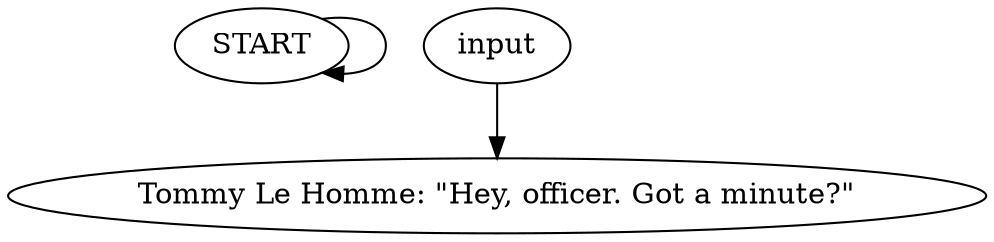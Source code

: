 # JAM / TOMMY barks
# tommy barks after jam mystery done
# ==================================================
digraph G {
	  0 [label="START"];
	  1 [label="input"];
	  2 [label="Tommy Le Homme: \"Hey, officer. Got a minute?\""];
	  0 -> 0
	  1 -> 2
}

